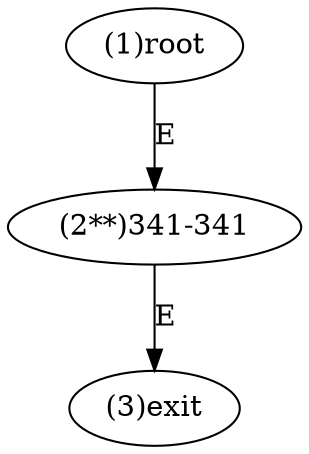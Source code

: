 digraph "" { 
1[ label="(1)root"];
2[ label="(2**)341-341"];
3[ label="(3)exit"];
1->2[ label="E"];
2->3[ label="E"];
}